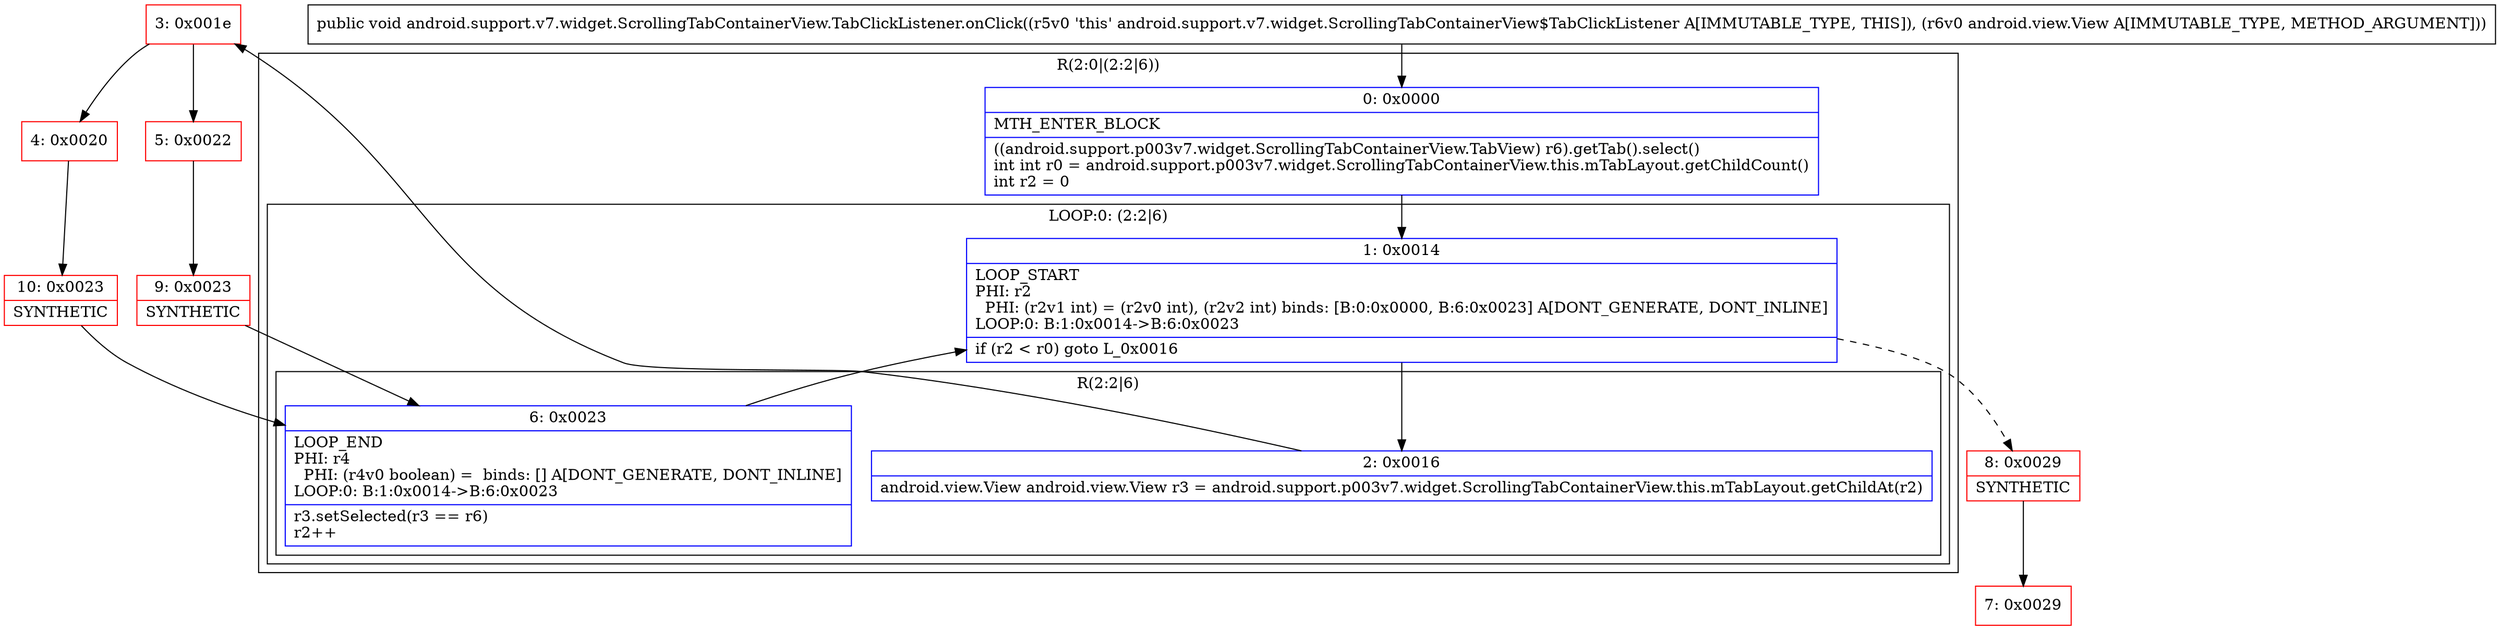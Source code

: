 digraph "CFG forandroid.support.v7.widget.ScrollingTabContainerView.TabClickListener.onClick(Landroid\/view\/View;)V" {
subgraph cluster_Region_2131610641 {
label = "R(2:0|(2:2|6))";
node [shape=record,color=blue];
Node_0 [shape=record,label="{0\:\ 0x0000|MTH_ENTER_BLOCK\l|((android.support.p003v7.widget.ScrollingTabContainerView.TabView) r6).getTab().select()\lint int r0 = android.support.p003v7.widget.ScrollingTabContainerView.this.mTabLayout.getChildCount()\lint r2 = 0\l}"];
subgraph cluster_LoopRegion_1707496166 {
label = "LOOP:0: (2:2|6)";
node [shape=record,color=blue];
Node_1 [shape=record,label="{1\:\ 0x0014|LOOP_START\lPHI: r2 \l  PHI: (r2v1 int) = (r2v0 int), (r2v2 int) binds: [B:0:0x0000, B:6:0x0023] A[DONT_GENERATE, DONT_INLINE]\lLOOP:0: B:1:0x0014\-\>B:6:0x0023\l|if (r2 \< r0) goto L_0x0016\l}"];
subgraph cluster_Region_1363533749 {
label = "R(2:2|6)";
node [shape=record,color=blue];
Node_2 [shape=record,label="{2\:\ 0x0016|android.view.View android.view.View r3 = android.support.p003v7.widget.ScrollingTabContainerView.this.mTabLayout.getChildAt(r2)\l}"];
Node_6 [shape=record,label="{6\:\ 0x0023|LOOP_END\lPHI: r4 \l  PHI: (r4v0 boolean) =  binds: [] A[DONT_GENERATE, DONT_INLINE]\lLOOP:0: B:1:0x0014\-\>B:6:0x0023\l|r3.setSelected(r3 == r6)\lr2++\l}"];
}
}
}
Node_3 [shape=record,color=red,label="{3\:\ 0x001e}"];
Node_4 [shape=record,color=red,label="{4\:\ 0x0020}"];
Node_5 [shape=record,color=red,label="{5\:\ 0x0022}"];
Node_7 [shape=record,color=red,label="{7\:\ 0x0029}"];
Node_8 [shape=record,color=red,label="{8\:\ 0x0029|SYNTHETIC\l}"];
Node_9 [shape=record,color=red,label="{9\:\ 0x0023|SYNTHETIC\l}"];
Node_10 [shape=record,color=red,label="{10\:\ 0x0023|SYNTHETIC\l}"];
MethodNode[shape=record,label="{public void android.support.v7.widget.ScrollingTabContainerView.TabClickListener.onClick((r5v0 'this' android.support.v7.widget.ScrollingTabContainerView$TabClickListener A[IMMUTABLE_TYPE, THIS]), (r6v0 android.view.View A[IMMUTABLE_TYPE, METHOD_ARGUMENT])) }"];
MethodNode -> Node_0;
Node_0 -> Node_1;
Node_1 -> Node_2;
Node_1 -> Node_8[style=dashed];
Node_2 -> Node_3;
Node_6 -> Node_1;
Node_3 -> Node_4;
Node_3 -> Node_5;
Node_4 -> Node_10;
Node_5 -> Node_9;
Node_8 -> Node_7;
Node_9 -> Node_6;
Node_10 -> Node_6;
}

